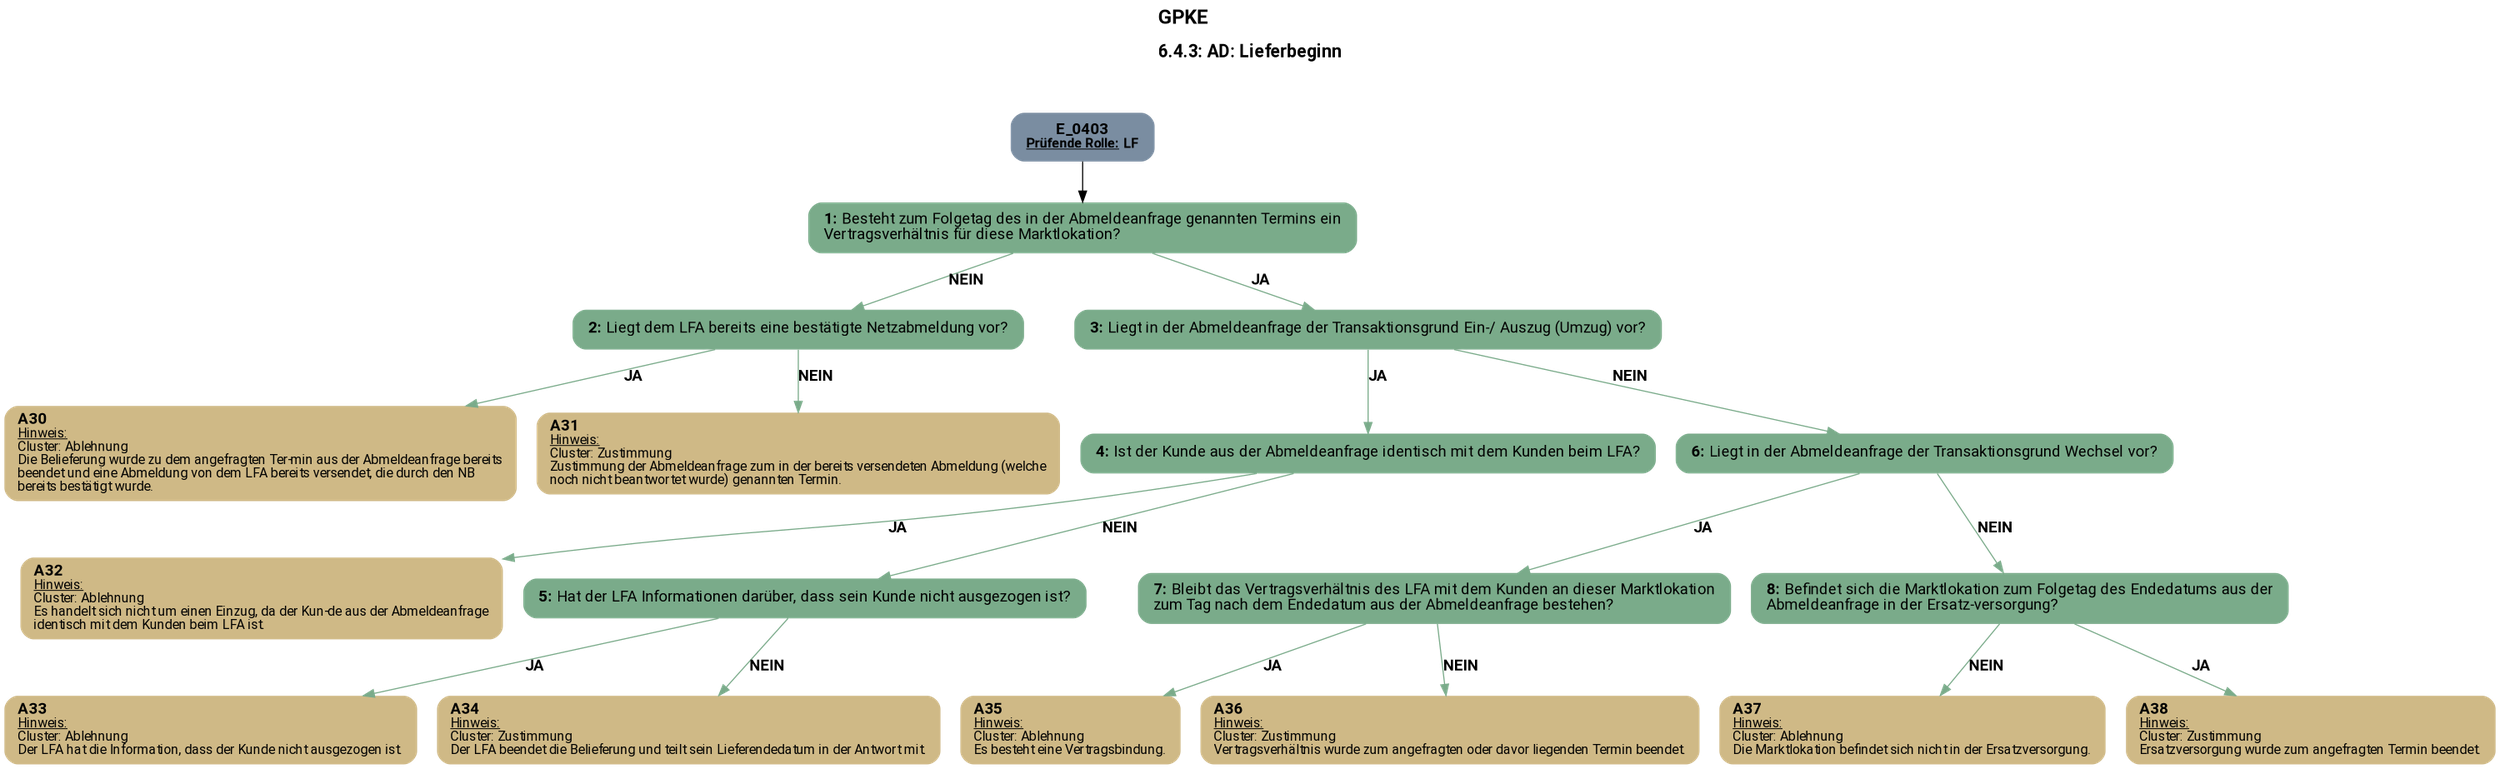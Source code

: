 digraph D {
    labelloc="t";
    label=<<B><FONT POINT-SIZE="18">GPKE</FONT></B><BR align="left"/><BR/><B><FONT POINT-SIZE="16">6.4.3: AD: Lieferbeginn</FONT></B><BR align="left"/><BR/><BR/><BR/>>;
    ratio="compress";
    concentrate=true;
    pack=true;
    rankdir=TB;
    packmode="array";
    size="20,20";
    "Start" [margin="0.2,0.12", shape=box, style="filled,rounded", penwidth=0.0, fillcolor="#7a8da1", label=<<B>E_0403</B><BR align="center"/><FONT point-size="12"><B><U>Prüfende Rolle:</U> LF</B></FONT><BR align="center"/>>, fontname="Roboto, sans-serif"];
    "1" [margin="0.2,0.12", shape=box, style="filled,rounded", penwidth=0.0, fillcolor="#7aab8a", label=<<B>1: </B>Besteht zum Folgetag des in der Abmeldeanfrage genannten Termins ein<BR align="left"/>Vertragsverhältnis für diese Marktlokation?<BR align="left"/>>, fontname="Roboto, sans-serif"];
    "2" [margin="0.2,0.12", shape=box, style="filled,rounded", penwidth=0.0, fillcolor="#7aab8a", label=<<B>2: </B>Liegt dem LFA bereits eine bestätigte Netzabmeldung vor?<BR align="left"/>>, fontname="Roboto, sans-serif"];
    "A30" [margin="0.17,0.08", shape=box, style="filled,rounded", penwidth=0.0, fillcolor="#cfb986", label=<<B>A30</B><BR align="left"/><FONT point-size="12"><U>Hinweis:</U><BR align="left"/>Cluster: Ablehnung<BR align="left"/>Die Belieferung wurde zu dem angefragten Ter-min aus der Abmeldeanfrage bereits<BR align="left"/>beendet und eine Abmeldung von dem LFA bereits versendet, die durch den NB<BR align="left"/>bereits bestätigt wurde.<BR align="left"/></FONT>>, fontname="Roboto, sans-serif"];
    "A31" [margin="0.17,0.08", shape=box, style="filled,rounded", penwidth=0.0, fillcolor="#cfb986", label=<<B>A31</B><BR align="left"/><FONT point-size="12"><U>Hinweis:</U><BR align="left"/>Cluster: Zustimmung<BR align="left"/>Zustimmung der Abmeldeanfrage zum in der bereits versendeten Abmeldung (welche<BR align="left"/>noch nicht beantwortet wurde) genannten Termin.<BR align="left"/></FONT>>, fontname="Roboto, sans-serif"];
    "3" [margin="0.2,0.12", shape=box, style="filled,rounded", penwidth=0.0, fillcolor="#7aab8a", label=<<B>3: </B>Liegt in der Abmeldeanfrage der Transaktionsgrund Ein-/ Auszug (Umzug) vor?<BR align="left"/>>, fontname="Roboto, sans-serif"];
    "4" [margin="0.2,0.12", shape=box, style="filled,rounded", penwidth=0.0, fillcolor="#7aab8a", label=<<B>4: </B>Ist der Kunde aus der Abmeldeanfrage identisch mit dem Kunden beim LFA?<BR align="left"/>>, fontname="Roboto, sans-serif"];
    "A32" [margin="0.17,0.08", shape=box, style="filled,rounded", penwidth=0.0, fillcolor="#cfb986", label=<<B>A32</B><BR align="left"/><FONT point-size="12"><U>Hinweis:</U><BR align="left"/>Cluster: Ablehnung<BR align="left"/>Es handelt sich nicht um einen Einzug, da der Kun-de aus der Abmeldeanfrage<BR align="left"/>identisch mit dem Kunden beim LFA ist.<BR align="left"/></FONT>>, fontname="Roboto, sans-serif"];
    "5" [margin="0.2,0.12", shape=box, style="filled,rounded", penwidth=0.0, fillcolor="#7aab8a", label=<<B>5: </B>Hat der LFA Informationen darüber, dass sein Kunde nicht ausgezogen ist?<BR align="left"/>>, fontname="Roboto, sans-serif"];
    "A33" [margin="0.17,0.08", shape=box, style="filled,rounded", penwidth=0.0, fillcolor="#cfb986", label=<<B>A33</B><BR align="left"/><FONT point-size="12"><U>Hinweis:</U><BR align="left"/>Cluster: Ablehnung<BR align="left"/>Der LFA hat die Information, dass der Kunde nicht ausgezogen ist.<BR align="left"/></FONT>>, fontname="Roboto, sans-serif"];
    "A34" [margin="0.17,0.08", shape=box, style="filled,rounded", penwidth=0.0, fillcolor="#cfb986", label=<<B>A34</B><BR align="left"/><FONT point-size="12"><U>Hinweis:</U><BR align="left"/>Cluster: Zustimmung<BR align="left"/>Der LFA beendet die Belieferung und teilt sein Lieferendedatum in der Antwort mit.<BR align="left"/></FONT>>, fontname="Roboto, sans-serif"];
    "6" [margin="0.2,0.12", shape=box, style="filled,rounded", penwidth=0.0, fillcolor="#7aab8a", label=<<B>6: </B>Liegt in der Abmeldeanfrage der Transaktionsgrund Wechsel vor?<BR align="left"/>>, fontname="Roboto, sans-serif"];
    "7" [margin="0.2,0.12", shape=box, style="filled,rounded", penwidth=0.0, fillcolor="#7aab8a", label=<<B>7: </B>Bleibt das Vertragsverhältnis des LFA mit dem Kunden an dieser Marktlokation<BR align="left"/>zum Tag nach dem Endedatum aus der Abmeldeanfrage bestehen?<BR align="left"/>>, fontname="Roboto, sans-serif"];
    "A35" [margin="0.17,0.08", shape=box, style="filled,rounded", penwidth=0.0, fillcolor="#cfb986", label=<<B>A35</B><BR align="left"/><FONT point-size="12"><U>Hinweis:</U><BR align="left"/>Cluster: Ablehnung<BR align="left"/>Es besteht eine Vertragsbindung.<BR align="left"/></FONT>>, fontname="Roboto, sans-serif"];
    "A36" [margin="0.17,0.08", shape=box, style="filled,rounded", penwidth=0.0, fillcolor="#cfb986", label=<<B>A36</B><BR align="left"/><FONT point-size="12"><U>Hinweis:</U><BR align="left"/>Cluster: Zustimmung<BR align="left"/>Vertragsverhältnis wurde zum angefragten oder davor liegenden Termin beendet.<BR align="left"/></FONT>>, fontname="Roboto, sans-serif"];
    "8" [margin="0.2,0.12", shape=box, style="filled,rounded", penwidth=0.0, fillcolor="#7aab8a", label=<<B>8: </B>Befindet sich die Marktlokation zum Folgetag des Endedatums aus der<BR align="left"/>Abmeldeanfrage in der Ersatz-versorgung?<BR align="left"/>>, fontname="Roboto, sans-serif"];
    "A37" [margin="0.17,0.08", shape=box, style="filled,rounded", penwidth=0.0, fillcolor="#cfb986", label=<<B>A37</B><BR align="left"/><FONT point-size="12"><U>Hinweis:</U><BR align="left"/>Cluster: Ablehnung<BR align="left"/>Die Marktlokation befindet sich nicht in der Ersatzversorgung.<BR align="left"/></FONT>>, fontname="Roboto, sans-serif"];
    "A38" [margin="0.17,0.08", shape=box, style="filled,rounded", penwidth=0.0, fillcolor="#cfb986", label=<<B>A38</B><BR align="left"/><FONT point-size="12"><U>Hinweis:</U><BR align="left"/>Cluster: Zustimmung<BR align="left"/>Ersatzversorgung wurde zum angefragten Termin beendet.<BR align="left"/></FONT>>, fontname="Roboto, sans-serif"];

    "Start" -> "1";
    "1" -> "3" [label=<<B>JA</B>>, color="#7aab8a", fontname="Roboto, sans-serif"];
    "1" -> "2" [label=<<B>NEIN</B>>, color="#7aab8a", fontname="Roboto, sans-serif"];
    "2" -> "A30" [label=<<B>JA</B>>, color="#7aab8a", fontname="Roboto, sans-serif"];
    "2" -> "A31" [label=<<B>NEIN</B>>, color="#7aab8a", fontname="Roboto, sans-serif"];
    "3" -> "6" [label=<<B>NEIN</B>>, color="#7aab8a", fontname="Roboto, sans-serif"];
    "3" -> "4" [label=<<B>JA</B>>, color="#7aab8a", fontname="Roboto, sans-serif"];
    "4" -> "A32" [label=<<B>JA</B>>, color="#7aab8a", fontname="Roboto, sans-serif"];
    "4" -> "5" [label=<<B>NEIN</B>>, color="#7aab8a", fontname="Roboto, sans-serif"];
    "5" -> "A33" [label=<<B>JA</B>>, color="#7aab8a", fontname="Roboto, sans-serif"];
    "5" -> "A34" [label=<<B>NEIN</B>>, color="#7aab8a", fontname="Roboto, sans-serif"];
    "6" -> "8" [label=<<B>NEIN</B>>, color="#7aab8a", fontname="Roboto, sans-serif"];
    "6" -> "7" [label=<<B>JA</B>>, color="#7aab8a", fontname="Roboto, sans-serif"];
    "7" -> "A35" [label=<<B>JA</B>>, color="#7aab8a", fontname="Roboto, sans-serif"];
    "7" -> "A36" [label=<<B>NEIN</B>>, color="#7aab8a", fontname="Roboto, sans-serif"];
    "8" -> "A37" [label=<<B>NEIN</B>>, color="#7aab8a", fontname="Roboto, sans-serif"];
    "8" -> "A38" [label=<<B>JA</B>>, color="#7aab8a", fontname="Roboto, sans-serif"];

    bgcolor="transparent";
fontname="Roboto, sans-serif";
}
